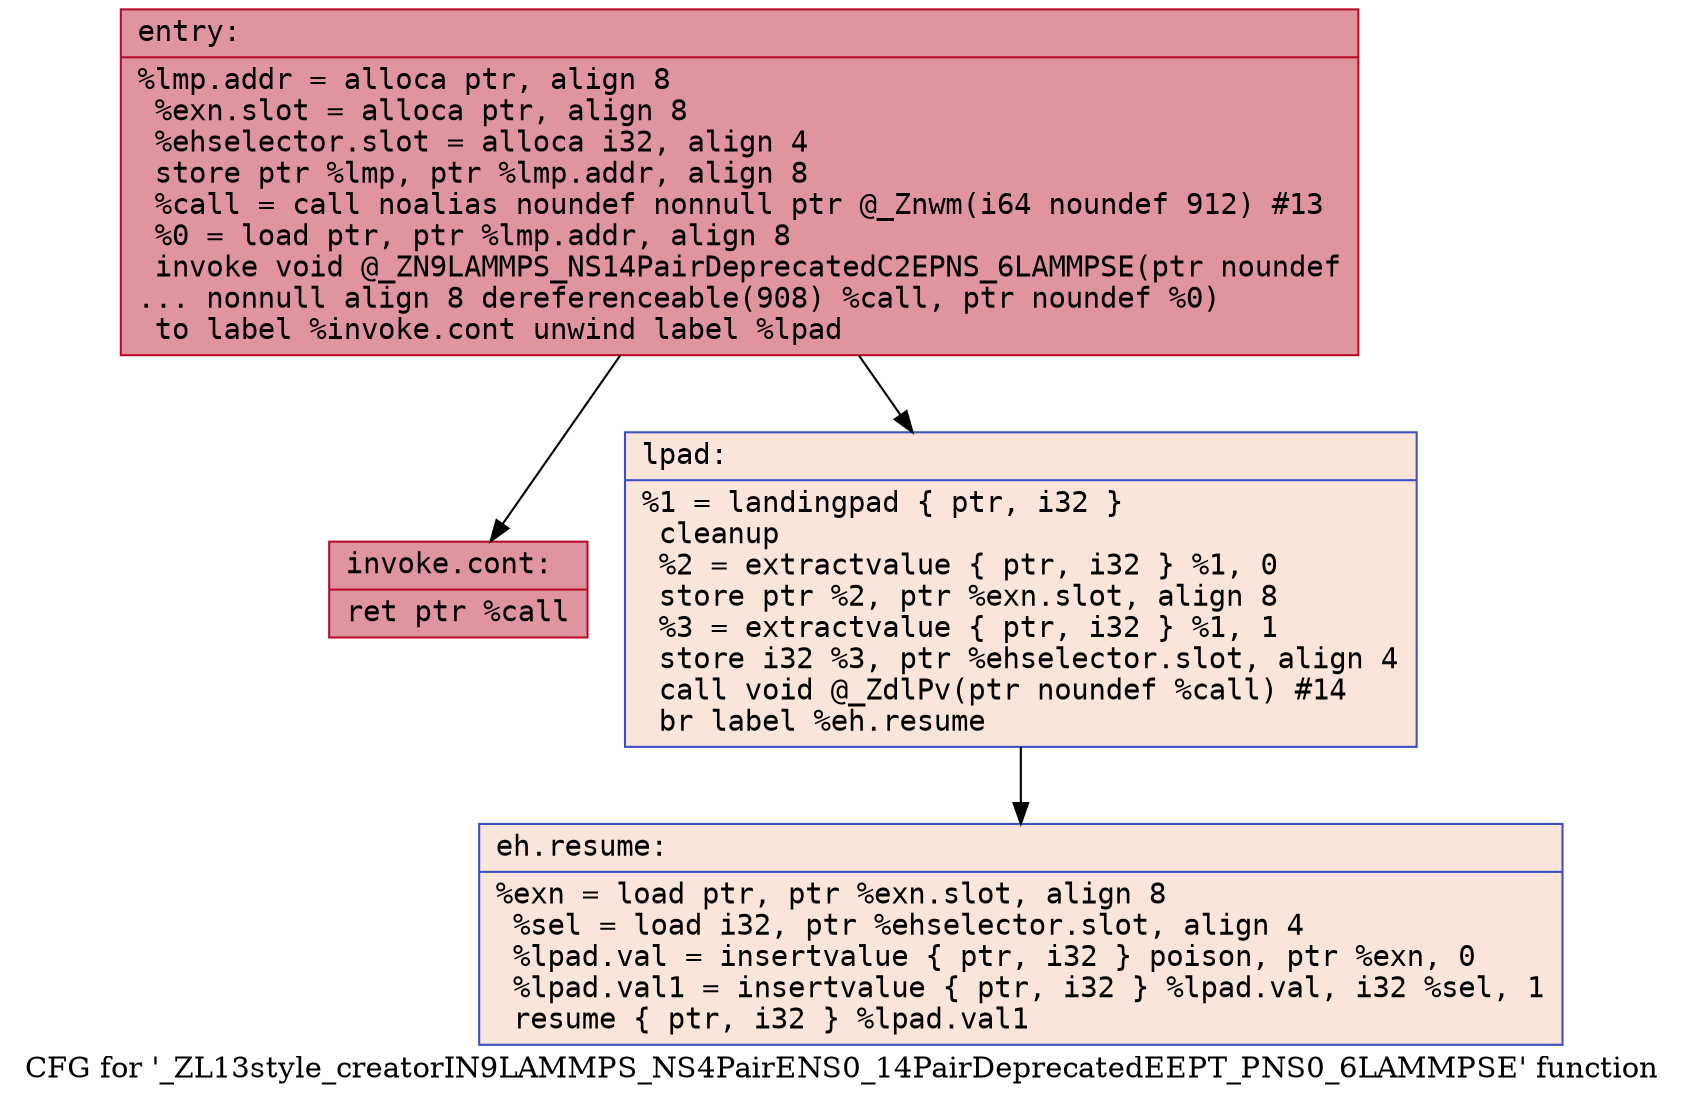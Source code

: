 digraph "CFG for '_ZL13style_creatorIN9LAMMPS_NS4PairENS0_14PairDeprecatedEEPT_PNS0_6LAMMPSE' function" {
	label="CFG for '_ZL13style_creatorIN9LAMMPS_NS4PairENS0_14PairDeprecatedEEPT_PNS0_6LAMMPSE' function";

	Node0x563a5dff2340 [shape=record,color="#b70d28ff", style=filled, fillcolor="#b70d2870" fontname="Courier",label="{entry:\l|  %lmp.addr = alloca ptr, align 8\l  %exn.slot = alloca ptr, align 8\l  %ehselector.slot = alloca i32, align 4\l  store ptr %lmp, ptr %lmp.addr, align 8\l  %call = call noalias noundef nonnull ptr @_Znwm(i64 noundef 912) #13\l  %0 = load ptr, ptr %lmp.addr, align 8\l  invoke void @_ZN9LAMMPS_NS14PairDeprecatedC2EPNS_6LAMMPSE(ptr noundef\l... nonnull align 8 dereferenceable(908) %call, ptr noundef %0)\l          to label %invoke.cont unwind label %lpad\l}"];
	Node0x563a5dff2340 -> Node0x563a5dff2780[tooltip="entry -> invoke.cont\nProbability 100.00%" ];
	Node0x563a5dff2340 -> Node0x563a5dff2800[tooltip="entry -> lpad\nProbability 0.00%" ];
	Node0x563a5dff2780 [shape=record,color="#b70d28ff", style=filled, fillcolor="#b70d2870" fontname="Courier",label="{invoke.cont:\l|  ret ptr %call\l}"];
	Node0x563a5dff2800 [shape=record,color="#3d50c3ff", style=filled, fillcolor="#f4c5ad70" fontname="Courier",label="{lpad:\l|  %1 = landingpad \{ ptr, i32 \}\l          cleanup\l  %2 = extractvalue \{ ptr, i32 \} %1, 0\l  store ptr %2, ptr %exn.slot, align 8\l  %3 = extractvalue \{ ptr, i32 \} %1, 1\l  store i32 %3, ptr %ehselector.slot, align 4\l  call void @_ZdlPv(ptr noundef %call) #14\l  br label %eh.resume\l}"];
	Node0x563a5dff2800 -> Node0x563a5dff2f30[tooltip="lpad -> eh.resume\nProbability 100.00%" ];
	Node0x563a5dff2f30 [shape=record,color="#3d50c3ff", style=filled, fillcolor="#f4c5ad70" fontname="Courier",label="{eh.resume:\l|  %exn = load ptr, ptr %exn.slot, align 8\l  %sel = load i32, ptr %ehselector.slot, align 4\l  %lpad.val = insertvalue \{ ptr, i32 \} poison, ptr %exn, 0\l  %lpad.val1 = insertvalue \{ ptr, i32 \} %lpad.val, i32 %sel, 1\l  resume \{ ptr, i32 \} %lpad.val1\l}"];
}
